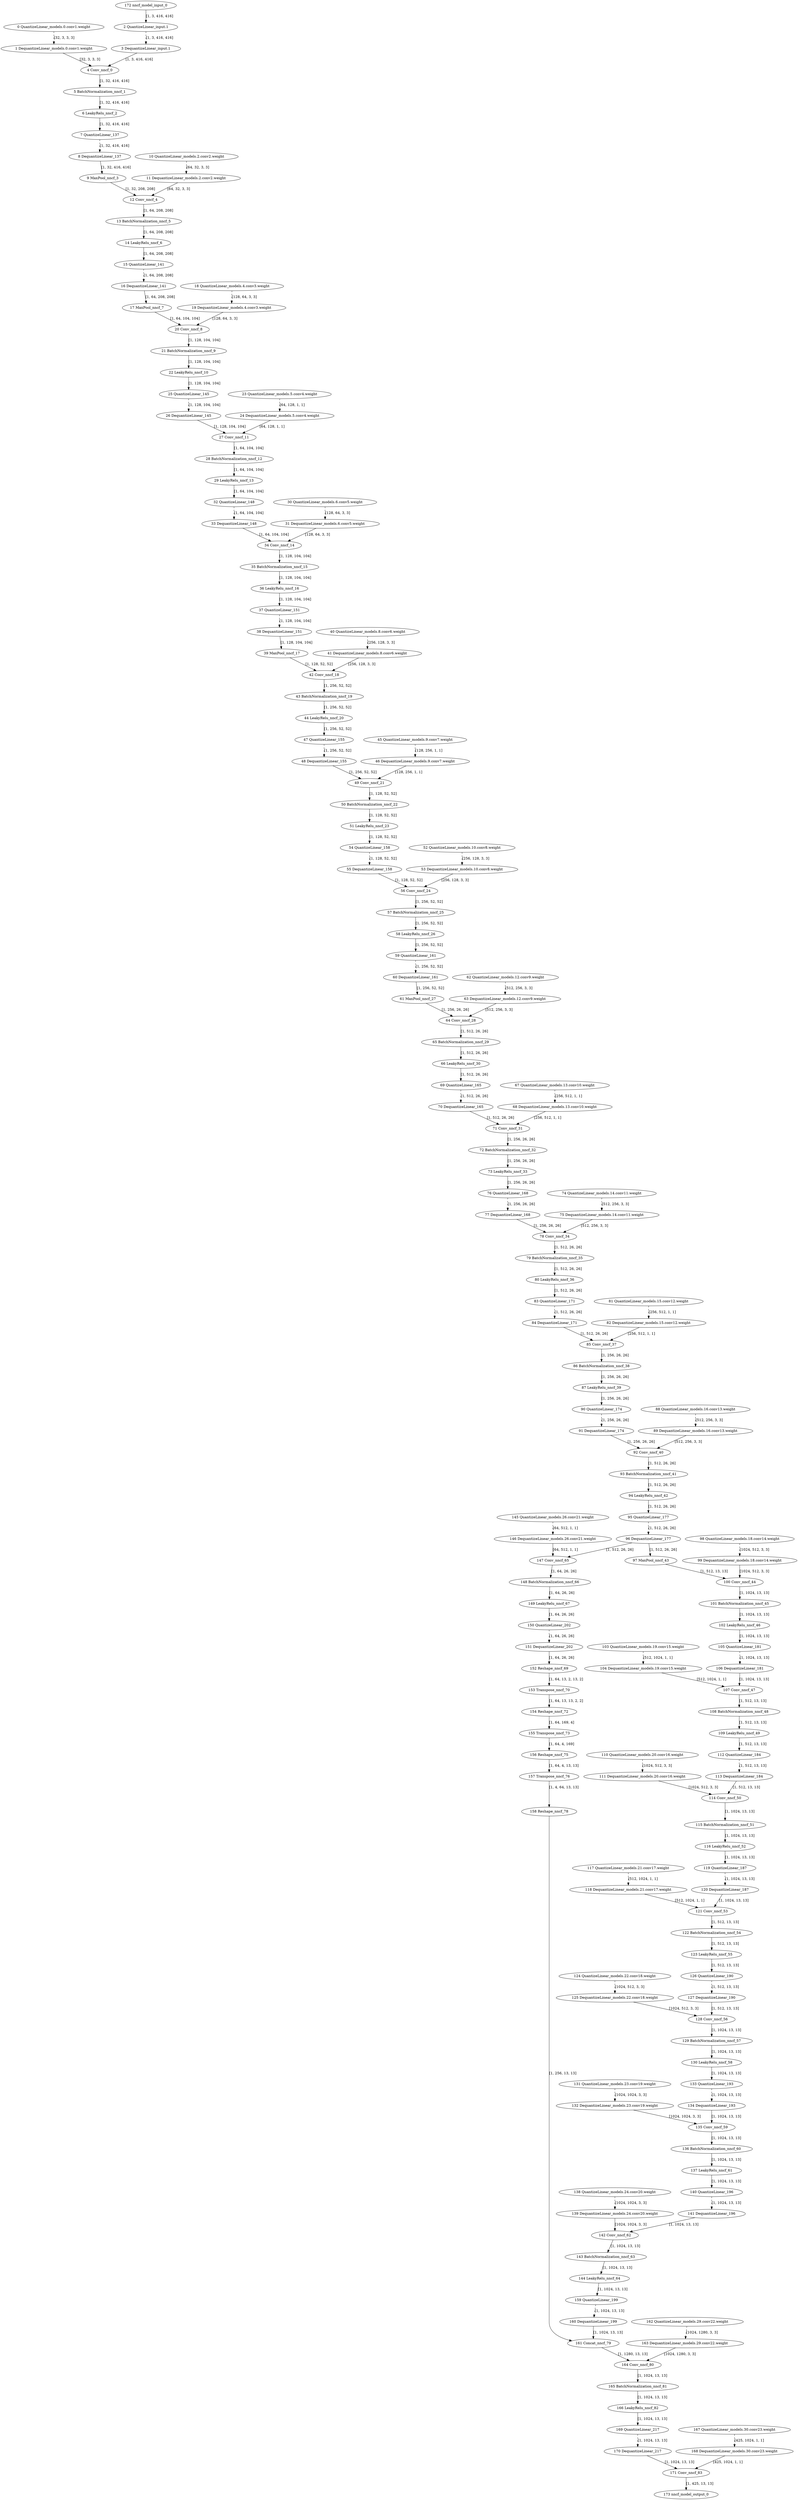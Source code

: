 strict digraph  {
"0 QuantizeLinear_models.0.conv1.weight" [id=0, type=QuantizeLinear];
"1 DequantizeLinear_models.0.conv1.weight" [id=1, type=DequantizeLinear];
"2 QuantizeLinear_input.1" [id=2, type=QuantizeLinear];
"3 DequantizeLinear_input.1" [id=3, type=DequantizeLinear];
"4 Conv_nncf_0" [id=4, type=Conv];
"5 BatchNormalization_nncf_1" [id=5, type=BatchNormalization];
"6 LeakyRelu_nncf_2" [id=6, type=LeakyRelu];
"7 QuantizeLinear_137" [id=7, type=QuantizeLinear];
"8 DequantizeLinear_137" [id=8, type=DequantizeLinear];
"9 MaxPool_nncf_3" [id=9, type=MaxPool];
"10 QuantizeLinear_models.2.conv2.weight" [id=10, type=QuantizeLinear];
"11 DequantizeLinear_models.2.conv2.weight" [id=11, type=DequantizeLinear];
"12 Conv_nncf_4" [id=12, type=Conv];
"13 BatchNormalization_nncf_5" [id=13, type=BatchNormalization];
"14 LeakyRelu_nncf_6" [id=14, type=LeakyRelu];
"15 QuantizeLinear_141" [id=15, type=QuantizeLinear];
"16 DequantizeLinear_141" [id=16, type=DequantizeLinear];
"17 MaxPool_nncf_7" [id=17, type=MaxPool];
"18 QuantizeLinear_models.4.conv3.weight" [id=18, type=QuantizeLinear];
"19 DequantizeLinear_models.4.conv3.weight" [id=19, type=DequantizeLinear];
"20 Conv_nncf_8" [id=20, type=Conv];
"21 BatchNormalization_nncf_9" [id=21, type=BatchNormalization];
"22 LeakyRelu_nncf_10" [id=22, type=LeakyRelu];
"23 QuantizeLinear_models.5.conv4.weight" [id=23, type=QuantizeLinear];
"24 DequantizeLinear_models.5.conv4.weight" [id=24, type=DequantizeLinear];
"25 QuantizeLinear_145" [id=25, type=QuantizeLinear];
"26 DequantizeLinear_145" [id=26, type=DequantizeLinear];
"27 Conv_nncf_11" [id=27, type=Conv];
"28 BatchNormalization_nncf_12" [id=28, type=BatchNormalization];
"29 LeakyRelu_nncf_13" [id=29, type=LeakyRelu];
"30 QuantizeLinear_models.6.conv5.weight" [id=30, type=QuantizeLinear];
"31 DequantizeLinear_models.6.conv5.weight" [id=31, type=DequantizeLinear];
"32 QuantizeLinear_148" [id=32, type=QuantizeLinear];
"33 DequantizeLinear_148" [id=33, type=DequantizeLinear];
"34 Conv_nncf_14" [id=34, type=Conv];
"35 BatchNormalization_nncf_15" [id=35, type=BatchNormalization];
"36 LeakyRelu_nncf_16" [id=36, type=LeakyRelu];
"37 QuantizeLinear_151" [id=37, type=QuantizeLinear];
"38 DequantizeLinear_151" [id=38, type=DequantizeLinear];
"39 MaxPool_nncf_17" [id=39, type=MaxPool];
"40 QuantizeLinear_models.8.conv6.weight" [id=40, type=QuantizeLinear];
"41 DequantizeLinear_models.8.conv6.weight" [id=41, type=DequantizeLinear];
"42 Conv_nncf_18" [id=42, type=Conv];
"43 BatchNormalization_nncf_19" [id=43, type=BatchNormalization];
"44 LeakyRelu_nncf_20" [id=44, type=LeakyRelu];
"45 QuantizeLinear_models.9.conv7.weight" [id=45, type=QuantizeLinear];
"46 DequantizeLinear_models.9.conv7.weight" [id=46, type=DequantizeLinear];
"47 QuantizeLinear_155" [id=47, type=QuantizeLinear];
"48 DequantizeLinear_155" [id=48, type=DequantizeLinear];
"49 Conv_nncf_21" [id=49, type=Conv];
"50 BatchNormalization_nncf_22" [id=50, type=BatchNormalization];
"51 LeakyRelu_nncf_23" [id=51, type=LeakyRelu];
"52 QuantizeLinear_models.10.conv8.weight" [id=52, type=QuantizeLinear];
"53 DequantizeLinear_models.10.conv8.weight" [id=53, type=DequantizeLinear];
"54 QuantizeLinear_158" [id=54, type=QuantizeLinear];
"55 DequantizeLinear_158" [id=55, type=DequantizeLinear];
"56 Conv_nncf_24" [id=56, type=Conv];
"57 BatchNormalization_nncf_25" [id=57, type=BatchNormalization];
"58 LeakyRelu_nncf_26" [id=58, type=LeakyRelu];
"59 QuantizeLinear_161" [id=59, type=QuantizeLinear];
"60 DequantizeLinear_161" [id=60, type=DequantizeLinear];
"61 MaxPool_nncf_27" [id=61, type=MaxPool];
"62 QuantizeLinear_models.12.conv9.weight" [id=62, type=QuantizeLinear];
"63 DequantizeLinear_models.12.conv9.weight" [id=63, type=DequantizeLinear];
"64 Conv_nncf_28" [id=64, type=Conv];
"65 BatchNormalization_nncf_29" [id=65, type=BatchNormalization];
"66 LeakyRelu_nncf_30" [id=66, type=LeakyRelu];
"67 QuantizeLinear_models.13.conv10.weight" [id=67, type=QuantizeLinear];
"68 DequantizeLinear_models.13.conv10.weight" [id=68, type=DequantizeLinear];
"69 QuantizeLinear_165" [id=69, type=QuantizeLinear];
"70 DequantizeLinear_165" [id=70, type=DequantizeLinear];
"71 Conv_nncf_31" [id=71, type=Conv];
"72 BatchNormalization_nncf_32" [id=72, type=BatchNormalization];
"73 LeakyRelu_nncf_33" [id=73, type=LeakyRelu];
"74 QuantizeLinear_models.14.conv11.weight" [id=74, type=QuantizeLinear];
"75 DequantizeLinear_models.14.conv11.weight" [id=75, type=DequantizeLinear];
"76 QuantizeLinear_168" [id=76, type=QuantizeLinear];
"77 DequantizeLinear_168" [id=77, type=DequantizeLinear];
"78 Conv_nncf_34" [id=78, type=Conv];
"79 BatchNormalization_nncf_35" [id=79, type=BatchNormalization];
"80 LeakyRelu_nncf_36" [id=80, type=LeakyRelu];
"81 QuantizeLinear_models.15.conv12.weight" [id=81, type=QuantizeLinear];
"82 DequantizeLinear_models.15.conv12.weight" [id=82, type=DequantizeLinear];
"83 QuantizeLinear_171" [id=83, type=QuantizeLinear];
"84 DequantizeLinear_171" [id=84, type=DequantizeLinear];
"85 Conv_nncf_37" [id=85, type=Conv];
"86 BatchNormalization_nncf_38" [id=86, type=BatchNormalization];
"87 LeakyRelu_nncf_39" [id=87, type=LeakyRelu];
"88 QuantizeLinear_models.16.conv13.weight" [id=88, type=QuantizeLinear];
"89 DequantizeLinear_models.16.conv13.weight" [id=89, type=DequantizeLinear];
"90 QuantizeLinear_174" [id=90, type=QuantizeLinear];
"91 DequantizeLinear_174" [id=91, type=DequantizeLinear];
"92 Conv_nncf_40" [id=92, type=Conv];
"93 BatchNormalization_nncf_41" [id=93, type=BatchNormalization];
"94 LeakyRelu_nncf_42" [id=94, type=LeakyRelu];
"95 QuantizeLinear_177" [id=95, type=QuantizeLinear];
"96 DequantizeLinear_177" [id=96, type=DequantizeLinear];
"97 MaxPool_nncf_43" [id=97, type=MaxPool];
"98 QuantizeLinear_models.18.conv14.weight" [id=98, type=QuantizeLinear];
"99 DequantizeLinear_models.18.conv14.weight" [id=99, type=DequantizeLinear];
"100 Conv_nncf_44" [id=100, type=Conv];
"101 BatchNormalization_nncf_45" [id=101, type=BatchNormalization];
"102 LeakyRelu_nncf_46" [id=102, type=LeakyRelu];
"103 QuantizeLinear_models.19.conv15.weight" [id=103, type=QuantizeLinear];
"104 DequantizeLinear_models.19.conv15.weight" [id=104, type=DequantizeLinear];
"105 QuantizeLinear_181" [id=105, type=QuantizeLinear];
"106 DequantizeLinear_181" [id=106, type=DequantizeLinear];
"107 Conv_nncf_47" [id=107, type=Conv];
"108 BatchNormalization_nncf_48" [id=108, type=BatchNormalization];
"109 LeakyRelu_nncf_49" [id=109, type=LeakyRelu];
"110 QuantizeLinear_models.20.conv16.weight" [id=110, type=QuantizeLinear];
"111 DequantizeLinear_models.20.conv16.weight" [id=111, type=DequantizeLinear];
"112 QuantizeLinear_184" [id=112, type=QuantizeLinear];
"113 DequantizeLinear_184" [id=113, type=DequantizeLinear];
"114 Conv_nncf_50" [id=114, type=Conv];
"115 BatchNormalization_nncf_51" [id=115, type=BatchNormalization];
"116 LeakyRelu_nncf_52" [id=116, type=LeakyRelu];
"117 QuantizeLinear_models.21.conv17.weight" [id=117, type=QuantizeLinear];
"118 DequantizeLinear_models.21.conv17.weight" [id=118, type=DequantizeLinear];
"119 QuantizeLinear_187" [id=119, type=QuantizeLinear];
"120 DequantizeLinear_187" [id=120, type=DequantizeLinear];
"121 Conv_nncf_53" [id=121, type=Conv];
"122 BatchNormalization_nncf_54" [id=122, type=BatchNormalization];
"123 LeakyRelu_nncf_55" [id=123, type=LeakyRelu];
"124 QuantizeLinear_models.22.conv18.weight" [id=124, type=QuantizeLinear];
"125 DequantizeLinear_models.22.conv18.weight" [id=125, type=DequantizeLinear];
"126 QuantizeLinear_190" [id=126, type=QuantizeLinear];
"127 DequantizeLinear_190" [id=127, type=DequantizeLinear];
"128 Conv_nncf_56" [id=128, type=Conv];
"129 BatchNormalization_nncf_57" [id=129, type=BatchNormalization];
"130 LeakyRelu_nncf_58" [id=130, type=LeakyRelu];
"131 QuantizeLinear_models.23.conv19.weight" [id=131, type=QuantizeLinear];
"132 DequantizeLinear_models.23.conv19.weight" [id=132, type=DequantizeLinear];
"133 QuantizeLinear_193" [id=133, type=QuantizeLinear];
"134 DequantizeLinear_193" [id=134, type=DequantizeLinear];
"135 Conv_nncf_59" [id=135, type=Conv];
"136 BatchNormalization_nncf_60" [id=136, type=BatchNormalization];
"137 LeakyRelu_nncf_61" [id=137, type=LeakyRelu];
"138 QuantizeLinear_models.24.conv20.weight" [id=138, type=QuantizeLinear];
"139 DequantizeLinear_models.24.conv20.weight" [id=139, type=DequantizeLinear];
"140 QuantizeLinear_196" [id=140, type=QuantizeLinear];
"141 DequantizeLinear_196" [id=141, type=DequantizeLinear];
"142 Conv_nncf_62" [id=142, type=Conv];
"143 BatchNormalization_nncf_63" [id=143, type=BatchNormalization];
"144 LeakyRelu_nncf_64" [id=144, type=LeakyRelu];
"145 QuantizeLinear_models.26.conv21.weight" [id=145, type=QuantizeLinear];
"146 DequantizeLinear_models.26.conv21.weight" [id=146, type=DequantizeLinear];
"147 Conv_nncf_65" [id=147, type=Conv];
"148 BatchNormalization_nncf_66" [id=148, type=BatchNormalization];
"149 LeakyRelu_nncf_67" [id=149, type=LeakyRelu];
"150 QuantizeLinear_202" [id=150, type=QuantizeLinear];
"151 DequantizeLinear_202" [id=151, type=DequantizeLinear];
"152 Reshape_nncf_69" [id=152, type=Reshape];
"153 Transpose_nncf_70" [id=153, type=Transpose];
"154 Reshape_nncf_72" [id=154, type=Reshape];
"155 Transpose_nncf_73" [id=155, type=Transpose];
"156 Reshape_nncf_75" [id=156, type=Reshape];
"157 Transpose_nncf_76" [id=157, type=Transpose];
"158 Reshape_nncf_78" [id=158, type=Reshape];
"159 QuantizeLinear_199" [id=159, type=QuantizeLinear];
"160 DequantizeLinear_199" [id=160, type=DequantizeLinear];
"161 Concat_nncf_79" [id=161, type=Concat];
"162 QuantizeLinear_models.29.conv22.weight" [id=162, type=QuantizeLinear];
"163 DequantizeLinear_models.29.conv22.weight" [id=163, type=DequantizeLinear];
"164 Conv_nncf_80" [id=164, type=Conv];
"165 BatchNormalization_nncf_81" [id=165, type=BatchNormalization];
"166 LeakyRelu_nncf_82" [id=166, type=LeakyRelu];
"167 QuantizeLinear_models.30.conv23.weight" [id=167, type=QuantizeLinear];
"168 DequantizeLinear_models.30.conv23.weight" [id=168, type=DequantizeLinear];
"169 QuantizeLinear_217" [id=169, type=QuantizeLinear];
"170 DequantizeLinear_217" [id=170, type=DequantizeLinear];
"171 Conv_nncf_83" [id=171, type=Conv];
"172 nncf_model_input_0" [id=172, type=nncf_model_input];
"173 nncf_model_output_0" [id=173, type=nncf_model_output];
"0 QuantizeLinear_models.0.conv1.weight" -> "1 DequantizeLinear_models.0.conv1.weight"  [label="[32, 3, 3, 3]", style=dashed];
"1 DequantizeLinear_models.0.conv1.weight" -> "4 Conv_nncf_0"  [label="[32, 3, 3, 3]", style=solid];
"2 QuantizeLinear_input.1" -> "3 DequantizeLinear_input.1"  [label="[1, 3, 416, 416]", style=dashed];
"3 DequantizeLinear_input.1" -> "4 Conv_nncf_0"  [label="[1, 3, 416, 416]", style=solid];
"4 Conv_nncf_0" -> "5 BatchNormalization_nncf_1"  [label="[1, 32, 416, 416]", style=solid];
"5 BatchNormalization_nncf_1" -> "6 LeakyRelu_nncf_2"  [label="[1, 32, 416, 416]", style=solid];
"6 LeakyRelu_nncf_2" -> "7 QuantizeLinear_137"  [label="[1, 32, 416, 416]", style=solid];
"7 QuantizeLinear_137" -> "8 DequantizeLinear_137"  [label="[1, 32, 416, 416]", style=dashed];
"8 DequantizeLinear_137" -> "9 MaxPool_nncf_3"  [label="[1, 32, 416, 416]", style=solid];
"9 MaxPool_nncf_3" -> "12 Conv_nncf_4"  [label="[1, 32, 208, 208]", style=solid];
"10 QuantizeLinear_models.2.conv2.weight" -> "11 DequantizeLinear_models.2.conv2.weight"  [label="[64, 32, 3, 3]", style=dashed];
"11 DequantizeLinear_models.2.conv2.weight" -> "12 Conv_nncf_4"  [label="[64, 32, 3, 3]", style=solid];
"12 Conv_nncf_4" -> "13 BatchNormalization_nncf_5"  [label="[1, 64, 208, 208]", style=solid];
"13 BatchNormalization_nncf_5" -> "14 LeakyRelu_nncf_6"  [label="[1, 64, 208, 208]", style=solid];
"14 LeakyRelu_nncf_6" -> "15 QuantizeLinear_141"  [label="[1, 64, 208, 208]", style=solid];
"15 QuantizeLinear_141" -> "16 DequantizeLinear_141"  [label="[1, 64, 208, 208]", style=dashed];
"16 DequantizeLinear_141" -> "17 MaxPool_nncf_7"  [label="[1, 64, 208, 208]", style=solid];
"17 MaxPool_nncf_7" -> "20 Conv_nncf_8"  [label="[1, 64, 104, 104]", style=solid];
"18 QuantizeLinear_models.4.conv3.weight" -> "19 DequantizeLinear_models.4.conv3.weight"  [label="[128, 64, 3, 3]", style=dashed];
"19 DequantizeLinear_models.4.conv3.weight" -> "20 Conv_nncf_8"  [label="[128, 64, 3, 3]", style=solid];
"20 Conv_nncf_8" -> "21 BatchNormalization_nncf_9"  [label="[1, 128, 104, 104]", style=solid];
"21 BatchNormalization_nncf_9" -> "22 LeakyRelu_nncf_10"  [label="[1, 128, 104, 104]", style=solid];
"22 LeakyRelu_nncf_10" -> "25 QuantizeLinear_145"  [label="[1, 128, 104, 104]", style=solid];
"23 QuantizeLinear_models.5.conv4.weight" -> "24 DequantizeLinear_models.5.conv4.weight"  [label="[64, 128, 1, 1]", style=dashed];
"24 DequantizeLinear_models.5.conv4.weight" -> "27 Conv_nncf_11"  [label="[64, 128, 1, 1]", style=solid];
"25 QuantizeLinear_145" -> "26 DequantizeLinear_145"  [label="[1, 128, 104, 104]", style=dashed];
"26 DequantizeLinear_145" -> "27 Conv_nncf_11"  [label="[1, 128, 104, 104]", style=solid];
"27 Conv_nncf_11" -> "28 BatchNormalization_nncf_12"  [label="[1, 64, 104, 104]", style=solid];
"28 BatchNormalization_nncf_12" -> "29 LeakyRelu_nncf_13"  [label="[1, 64, 104, 104]", style=solid];
"29 LeakyRelu_nncf_13" -> "32 QuantizeLinear_148"  [label="[1, 64, 104, 104]", style=solid];
"30 QuantizeLinear_models.6.conv5.weight" -> "31 DequantizeLinear_models.6.conv5.weight"  [label="[128, 64, 3, 3]", style=dashed];
"31 DequantizeLinear_models.6.conv5.weight" -> "34 Conv_nncf_14"  [label="[128, 64, 3, 3]", style=solid];
"32 QuantizeLinear_148" -> "33 DequantizeLinear_148"  [label="[1, 64, 104, 104]", style=dashed];
"33 DequantizeLinear_148" -> "34 Conv_nncf_14"  [label="[1, 64, 104, 104]", style=solid];
"34 Conv_nncf_14" -> "35 BatchNormalization_nncf_15"  [label="[1, 128, 104, 104]", style=solid];
"35 BatchNormalization_nncf_15" -> "36 LeakyRelu_nncf_16"  [label="[1, 128, 104, 104]", style=solid];
"36 LeakyRelu_nncf_16" -> "37 QuantizeLinear_151"  [label="[1, 128, 104, 104]", style=solid];
"37 QuantizeLinear_151" -> "38 DequantizeLinear_151"  [label="[1, 128, 104, 104]", style=dashed];
"38 DequantizeLinear_151" -> "39 MaxPool_nncf_17"  [label="[1, 128, 104, 104]", style=solid];
"39 MaxPool_nncf_17" -> "42 Conv_nncf_18"  [label="[1, 128, 52, 52]", style=solid];
"40 QuantizeLinear_models.8.conv6.weight" -> "41 DequantizeLinear_models.8.conv6.weight"  [label="[256, 128, 3, 3]", style=dashed];
"41 DequantizeLinear_models.8.conv6.weight" -> "42 Conv_nncf_18"  [label="[256, 128, 3, 3]", style=solid];
"42 Conv_nncf_18" -> "43 BatchNormalization_nncf_19"  [label="[1, 256, 52, 52]", style=solid];
"43 BatchNormalization_nncf_19" -> "44 LeakyRelu_nncf_20"  [label="[1, 256, 52, 52]", style=solid];
"44 LeakyRelu_nncf_20" -> "47 QuantizeLinear_155"  [label="[1, 256, 52, 52]", style=solid];
"45 QuantizeLinear_models.9.conv7.weight" -> "46 DequantizeLinear_models.9.conv7.weight"  [label="[128, 256, 1, 1]", style=dashed];
"46 DequantizeLinear_models.9.conv7.weight" -> "49 Conv_nncf_21"  [label="[128, 256, 1, 1]", style=solid];
"47 QuantizeLinear_155" -> "48 DequantizeLinear_155"  [label="[1, 256, 52, 52]", style=dashed];
"48 DequantizeLinear_155" -> "49 Conv_nncf_21"  [label="[1, 256, 52, 52]", style=solid];
"49 Conv_nncf_21" -> "50 BatchNormalization_nncf_22"  [label="[1, 128, 52, 52]", style=solid];
"50 BatchNormalization_nncf_22" -> "51 LeakyRelu_nncf_23"  [label="[1, 128, 52, 52]", style=solid];
"51 LeakyRelu_nncf_23" -> "54 QuantizeLinear_158"  [label="[1, 128, 52, 52]", style=solid];
"52 QuantizeLinear_models.10.conv8.weight" -> "53 DequantizeLinear_models.10.conv8.weight"  [label="[256, 128, 3, 3]", style=dashed];
"53 DequantizeLinear_models.10.conv8.weight" -> "56 Conv_nncf_24"  [label="[256, 128, 3, 3]", style=solid];
"54 QuantizeLinear_158" -> "55 DequantizeLinear_158"  [label="[1, 128, 52, 52]", style=dashed];
"55 DequantizeLinear_158" -> "56 Conv_nncf_24"  [label="[1, 128, 52, 52]", style=solid];
"56 Conv_nncf_24" -> "57 BatchNormalization_nncf_25"  [label="[1, 256, 52, 52]", style=solid];
"57 BatchNormalization_nncf_25" -> "58 LeakyRelu_nncf_26"  [label="[1, 256, 52, 52]", style=solid];
"58 LeakyRelu_nncf_26" -> "59 QuantizeLinear_161"  [label="[1, 256, 52, 52]", style=solid];
"59 QuantizeLinear_161" -> "60 DequantizeLinear_161"  [label="[1, 256, 52, 52]", style=dashed];
"60 DequantizeLinear_161" -> "61 MaxPool_nncf_27"  [label="[1, 256, 52, 52]", style=solid];
"61 MaxPool_nncf_27" -> "64 Conv_nncf_28"  [label="[1, 256, 26, 26]", style=solid];
"62 QuantizeLinear_models.12.conv9.weight" -> "63 DequantizeLinear_models.12.conv9.weight"  [label="[512, 256, 3, 3]", style=dashed];
"63 DequantizeLinear_models.12.conv9.weight" -> "64 Conv_nncf_28"  [label="[512, 256, 3, 3]", style=solid];
"64 Conv_nncf_28" -> "65 BatchNormalization_nncf_29"  [label="[1, 512, 26, 26]", style=solid];
"65 BatchNormalization_nncf_29" -> "66 LeakyRelu_nncf_30"  [label="[1, 512, 26, 26]", style=solid];
"66 LeakyRelu_nncf_30" -> "69 QuantizeLinear_165"  [label="[1, 512, 26, 26]", style=solid];
"67 QuantizeLinear_models.13.conv10.weight" -> "68 DequantizeLinear_models.13.conv10.weight"  [label="[256, 512, 1, 1]", style=dashed];
"68 DequantizeLinear_models.13.conv10.weight" -> "71 Conv_nncf_31"  [label="[256, 512, 1, 1]", style=solid];
"69 QuantizeLinear_165" -> "70 DequantizeLinear_165"  [label="[1, 512, 26, 26]", style=dashed];
"70 DequantizeLinear_165" -> "71 Conv_nncf_31"  [label="[1, 512, 26, 26]", style=solid];
"71 Conv_nncf_31" -> "72 BatchNormalization_nncf_32"  [label="[1, 256, 26, 26]", style=solid];
"72 BatchNormalization_nncf_32" -> "73 LeakyRelu_nncf_33"  [label="[1, 256, 26, 26]", style=solid];
"73 LeakyRelu_nncf_33" -> "76 QuantizeLinear_168"  [label="[1, 256, 26, 26]", style=solid];
"74 QuantizeLinear_models.14.conv11.weight" -> "75 DequantizeLinear_models.14.conv11.weight"  [label="[512, 256, 3, 3]", style=dashed];
"75 DequantizeLinear_models.14.conv11.weight" -> "78 Conv_nncf_34"  [label="[512, 256, 3, 3]", style=solid];
"76 QuantizeLinear_168" -> "77 DequantizeLinear_168"  [label="[1, 256, 26, 26]", style=dashed];
"77 DequantizeLinear_168" -> "78 Conv_nncf_34"  [label="[1, 256, 26, 26]", style=solid];
"78 Conv_nncf_34" -> "79 BatchNormalization_nncf_35"  [label="[1, 512, 26, 26]", style=solid];
"79 BatchNormalization_nncf_35" -> "80 LeakyRelu_nncf_36"  [label="[1, 512, 26, 26]", style=solid];
"80 LeakyRelu_nncf_36" -> "83 QuantizeLinear_171"  [label="[1, 512, 26, 26]", style=solid];
"81 QuantizeLinear_models.15.conv12.weight" -> "82 DequantizeLinear_models.15.conv12.weight"  [label="[256, 512, 1, 1]", style=dashed];
"82 DequantizeLinear_models.15.conv12.weight" -> "85 Conv_nncf_37"  [label="[256, 512, 1, 1]", style=solid];
"83 QuantizeLinear_171" -> "84 DequantizeLinear_171"  [label="[1, 512, 26, 26]", style=dashed];
"84 DequantizeLinear_171" -> "85 Conv_nncf_37"  [label="[1, 512, 26, 26]", style=solid];
"85 Conv_nncf_37" -> "86 BatchNormalization_nncf_38"  [label="[1, 256, 26, 26]", style=solid];
"86 BatchNormalization_nncf_38" -> "87 LeakyRelu_nncf_39"  [label="[1, 256, 26, 26]", style=solid];
"87 LeakyRelu_nncf_39" -> "90 QuantizeLinear_174"  [label="[1, 256, 26, 26]", style=solid];
"88 QuantizeLinear_models.16.conv13.weight" -> "89 DequantizeLinear_models.16.conv13.weight"  [label="[512, 256, 3, 3]", style=dashed];
"89 DequantizeLinear_models.16.conv13.weight" -> "92 Conv_nncf_40"  [label="[512, 256, 3, 3]", style=solid];
"90 QuantizeLinear_174" -> "91 DequantizeLinear_174"  [label="[1, 256, 26, 26]", style=dashed];
"91 DequantizeLinear_174" -> "92 Conv_nncf_40"  [label="[1, 256, 26, 26]", style=solid];
"92 Conv_nncf_40" -> "93 BatchNormalization_nncf_41"  [label="[1, 512, 26, 26]", style=solid];
"93 BatchNormalization_nncf_41" -> "94 LeakyRelu_nncf_42"  [label="[1, 512, 26, 26]", style=solid];
"94 LeakyRelu_nncf_42" -> "95 QuantizeLinear_177"  [label="[1, 512, 26, 26]", style=solid];
"95 QuantizeLinear_177" -> "96 DequantizeLinear_177"  [label="[1, 512, 26, 26]", style=dashed];
"96 DequantizeLinear_177" -> "97 MaxPool_nncf_43"  [label="[1, 512, 26, 26]", style=solid];
"96 DequantizeLinear_177" -> "147 Conv_nncf_65"  [label="[1, 512, 26, 26]", style=solid];
"97 MaxPool_nncf_43" -> "100 Conv_nncf_44"  [label="[1, 512, 13, 13]", style=solid];
"98 QuantizeLinear_models.18.conv14.weight" -> "99 DequantizeLinear_models.18.conv14.weight"  [label="[1024, 512, 3, 3]", style=dashed];
"99 DequantizeLinear_models.18.conv14.weight" -> "100 Conv_nncf_44"  [label="[1024, 512, 3, 3]", style=solid];
"100 Conv_nncf_44" -> "101 BatchNormalization_nncf_45"  [label="[1, 1024, 13, 13]", style=solid];
"101 BatchNormalization_nncf_45" -> "102 LeakyRelu_nncf_46"  [label="[1, 1024, 13, 13]", style=solid];
"102 LeakyRelu_nncf_46" -> "105 QuantizeLinear_181"  [label="[1, 1024, 13, 13]", style=solid];
"103 QuantizeLinear_models.19.conv15.weight" -> "104 DequantizeLinear_models.19.conv15.weight"  [label="[512, 1024, 1, 1]", style=dashed];
"104 DequantizeLinear_models.19.conv15.weight" -> "107 Conv_nncf_47"  [label="[512, 1024, 1, 1]", style=solid];
"105 QuantizeLinear_181" -> "106 DequantizeLinear_181"  [label="[1, 1024, 13, 13]", style=dashed];
"106 DequantizeLinear_181" -> "107 Conv_nncf_47"  [label="[1, 1024, 13, 13]", style=solid];
"107 Conv_nncf_47" -> "108 BatchNormalization_nncf_48"  [label="[1, 512, 13, 13]", style=solid];
"108 BatchNormalization_nncf_48" -> "109 LeakyRelu_nncf_49"  [label="[1, 512, 13, 13]", style=solid];
"109 LeakyRelu_nncf_49" -> "112 QuantizeLinear_184"  [label="[1, 512, 13, 13]", style=solid];
"110 QuantizeLinear_models.20.conv16.weight" -> "111 DequantizeLinear_models.20.conv16.weight"  [label="[1024, 512, 3, 3]", style=dashed];
"111 DequantizeLinear_models.20.conv16.weight" -> "114 Conv_nncf_50"  [label="[1024, 512, 3, 3]", style=solid];
"112 QuantizeLinear_184" -> "113 DequantizeLinear_184"  [label="[1, 512, 13, 13]", style=dashed];
"113 DequantizeLinear_184" -> "114 Conv_nncf_50"  [label="[1, 512, 13, 13]", style=solid];
"114 Conv_nncf_50" -> "115 BatchNormalization_nncf_51"  [label="[1, 1024, 13, 13]", style=solid];
"115 BatchNormalization_nncf_51" -> "116 LeakyRelu_nncf_52"  [label="[1, 1024, 13, 13]", style=solid];
"116 LeakyRelu_nncf_52" -> "119 QuantizeLinear_187"  [label="[1, 1024, 13, 13]", style=solid];
"117 QuantizeLinear_models.21.conv17.weight" -> "118 DequantizeLinear_models.21.conv17.weight"  [label="[512, 1024, 1, 1]", style=dashed];
"118 DequantizeLinear_models.21.conv17.weight" -> "121 Conv_nncf_53"  [label="[512, 1024, 1, 1]", style=solid];
"119 QuantizeLinear_187" -> "120 DequantizeLinear_187"  [label="[1, 1024, 13, 13]", style=dashed];
"120 DequantizeLinear_187" -> "121 Conv_nncf_53"  [label="[1, 1024, 13, 13]", style=solid];
"121 Conv_nncf_53" -> "122 BatchNormalization_nncf_54"  [label="[1, 512, 13, 13]", style=solid];
"122 BatchNormalization_nncf_54" -> "123 LeakyRelu_nncf_55"  [label="[1, 512, 13, 13]", style=solid];
"123 LeakyRelu_nncf_55" -> "126 QuantizeLinear_190"  [label="[1, 512, 13, 13]", style=solid];
"124 QuantizeLinear_models.22.conv18.weight" -> "125 DequantizeLinear_models.22.conv18.weight"  [label="[1024, 512, 3, 3]", style=dashed];
"125 DequantizeLinear_models.22.conv18.weight" -> "128 Conv_nncf_56"  [label="[1024, 512, 3, 3]", style=solid];
"126 QuantizeLinear_190" -> "127 DequantizeLinear_190"  [label="[1, 512, 13, 13]", style=dashed];
"127 DequantizeLinear_190" -> "128 Conv_nncf_56"  [label="[1, 512, 13, 13]", style=solid];
"128 Conv_nncf_56" -> "129 BatchNormalization_nncf_57"  [label="[1, 1024, 13, 13]", style=solid];
"129 BatchNormalization_nncf_57" -> "130 LeakyRelu_nncf_58"  [label="[1, 1024, 13, 13]", style=solid];
"130 LeakyRelu_nncf_58" -> "133 QuantizeLinear_193"  [label="[1, 1024, 13, 13]", style=solid];
"131 QuantizeLinear_models.23.conv19.weight" -> "132 DequantizeLinear_models.23.conv19.weight"  [label="[1024, 1024, 3, 3]", style=dashed];
"132 DequantizeLinear_models.23.conv19.weight" -> "135 Conv_nncf_59"  [label="[1024, 1024, 3, 3]", style=solid];
"133 QuantizeLinear_193" -> "134 DequantizeLinear_193"  [label="[1, 1024, 13, 13]", style=dashed];
"134 DequantizeLinear_193" -> "135 Conv_nncf_59"  [label="[1, 1024, 13, 13]", style=solid];
"135 Conv_nncf_59" -> "136 BatchNormalization_nncf_60"  [label="[1, 1024, 13, 13]", style=solid];
"136 BatchNormalization_nncf_60" -> "137 LeakyRelu_nncf_61"  [label="[1, 1024, 13, 13]", style=solid];
"137 LeakyRelu_nncf_61" -> "140 QuantizeLinear_196"  [label="[1, 1024, 13, 13]", style=solid];
"138 QuantizeLinear_models.24.conv20.weight" -> "139 DequantizeLinear_models.24.conv20.weight"  [label="[1024, 1024, 3, 3]", style=dashed];
"139 DequantizeLinear_models.24.conv20.weight" -> "142 Conv_nncf_62"  [label="[1024, 1024, 3, 3]", style=solid];
"140 QuantizeLinear_196" -> "141 DequantizeLinear_196"  [label="[1, 1024, 13, 13]", style=dashed];
"141 DequantizeLinear_196" -> "142 Conv_nncf_62"  [label="[1, 1024, 13, 13]", style=solid];
"142 Conv_nncf_62" -> "143 BatchNormalization_nncf_63"  [label="[1, 1024, 13, 13]", style=solid];
"143 BatchNormalization_nncf_63" -> "144 LeakyRelu_nncf_64"  [label="[1, 1024, 13, 13]", style=solid];
"144 LeakyRelu_nncf_64" -> "159 QuantizeLinear_199"  [label="[1, 1024, 13, 13]", style=solid];
"145 QuantizeLinear_models.26.conv21.weight" -> "146 DequantizeLinear_models.26.conv21.weight"  [label="[64, 512, 1, 1]", style=dashed];
"146 DequantizeLinear_models.26.conv21.weight" -> "147 Conv_nncf_65"  [label="[64, 512, 1, 1]", style=solid];
"147 Conv_nncf_65" -> "148 BatchNormalization_nncf_66"  [label="[1, 64, 26, 26]", style=solid];
"148 BatchNormalization_nncf_66" -> "149 LeakyRelu_nncf_67"  [label="[1, 64, 26, 26]", style=solid];
"149 LeakyRelu_nncf_67" -> "150 QuantizeLinear_202"  [label="[1, 64, 26, 26]", style=solid];
"150 QuantizeLinear_202" -> "151 DequantizeLinear_202"  [label="[1, 64, 26, 26]", style=dashed];
"151 DequantizeLinear_202" -> "152 Reshape_nncf_69"  [label="[1, 64, 26, 26]", style=solid];
"152 Reshape_nncf_69" -> "153 Transpose_nncf_70"  [label="[1, 64, 13, 2, 13, 2]", style=solid];
"153 Transpose_nncf_70" -> "154 Reshape_nncf_72"  [label="[1, 64, 13, 13, 2, 2]", style=solid];
"154 Reshape_nncf_72" -> "155 Transpose_nncf_73"  [label="[1, 64, 169, 4]", style=solid];
"155 Transpose_nncf_73" -> "156 Reshape_nncf_75"  [label="[1, 64, 4, 169]", style=solid];
"156 Reshape_nncf_75" -> "157 Transpose_nncf_76"  [label="[1, 64, 4, 13, 13]", style=solid];
"157 Transpose_nncf_76" -> "158 Reshape_nncf_78"  [label="[1, 4, 64, 13, 13]", style=solid];
"158 Reshape_nncf_78" -> "161 Concat_nncf_79"  [label="[1, 256, 13, 13]", style=solid];
"159 QuantizeLinear_199" -> "160 DequantizeLinear_199"  [label="[1, 1024, 13, 13]", style=dashed];
"160 DequantizeLinear_199" -> "161 Concat_nncf_79"  [label="[1, 1024, 13, 13]", style=solid];
"161 Concat_nncf_79" -> "164 Conv_nncf_80"  [label="[1, 1280, 13, 13]", style=solid];
"162 QuantizeLinear_models.29.conv22.weight" -> "163 DequantizeLinear_models.29.conv22.weight"  [label="[1024, 1280, 3, 3]", style=dashed];
"163 DequantizeLinear_models.29.conv22.weight" -> "164 Conv_nncf_80"  [label="[1024, 1280, 3, 3]", style=solid];
"164 Conv_nncf_80" -> "165 BatchNormalization_nncf_81"  [label="[1, 1024, 13, 13]", style=solid];
"165 BatchNormalization_nncf_81" -> "166 LeakyRelu_nncf_82"  [label="[1, 1024, 13, 13]", style=solid];
"166 LeakyRelu_nncf_82" -> "169 QuantizeLinear_217"  [label="[1, 1024, 13, 13]", style=solid];
"167 QuantizeLinear_models.30.conv23.weight" -> "168 DequantizeLinear_models.30.conv23.weight"  [label="[425, 1024, 1, 1]", style=dashed];
"168 DequantizeLinear_models.30.conv23.weight" -> "171 Conv_nncf_83"  [label="[425, 1024, 1, 1]", style=solid];
"169 QuantizeLinear_217" -> "170 DequantizeLinear_217"  [label="[1, 1024, 13, 13]", style=dashed];
"170 DequantizeLinear_217" -> "171 Conv_nncf_83"  [label="[1, 1024, 13, 13]", style=solid];
"171 Conv_nncf_83" -> "173 nncf_model_output_0"  [label="[1, 425, 13, 13]", style=solid];
"172 nncf_model_input_0" -> "2 QuantizeLinear_input.1"  [label="[1, 3, 416, 416]", style=solid];
}
